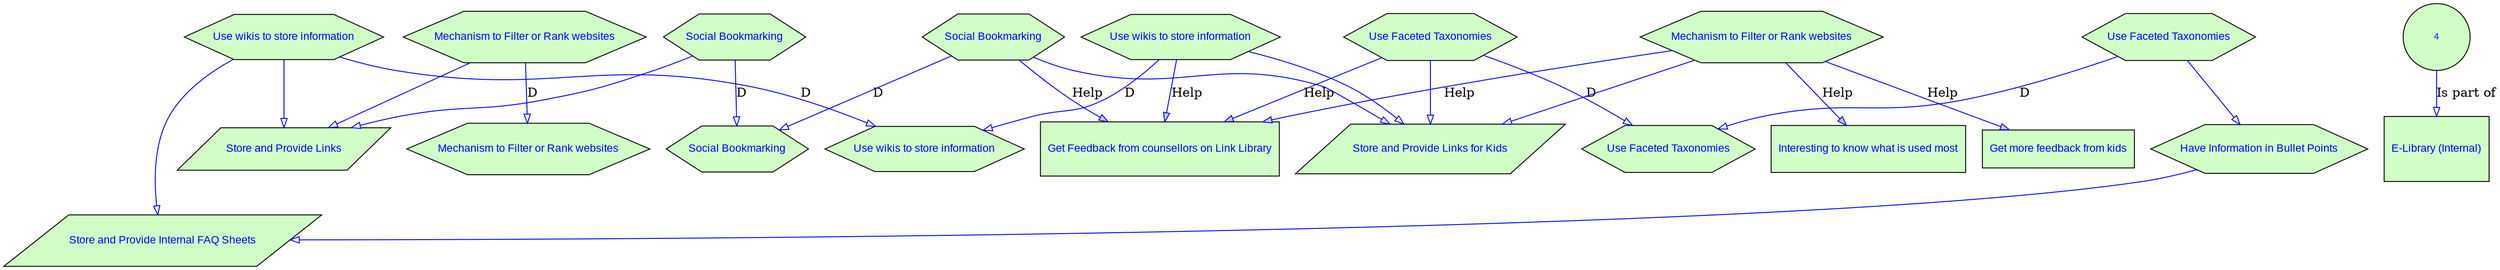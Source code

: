  digraph  RootGraph {
  node [color="#000000", fillcolor="#D1FEC7", fontcolor="#0000FF", fontname=Arial, style=filled];
  edge [color="#0000FF"];
  "Have Information in Bullet Points" [width="1.16535433070866", height="0.745826771653545", pos="316.869921259842,285.828661417323", fontsize="12", label="Have Information in Bullet Points", sides="6", shape=polygon];
  "Store and Provide Internal FAQ Sheets" [width="1.29265091863517", height="0.795477488390876", pos="291.972283464567,386.828685645064", fontsize="12", label="Store and Provide Internal FAQ Sheets", shape=parallelogram];
  "Mechanism to Filter or Rank websites" [width="1.23006889763779", height="0.787244094488189", pos="48.7744488188974,287.31968503937", fontsize="12", label="Mechanism to Filter or Rank websites", sides="6", shape=polygon];
  "Store and Provide Links" [width="1.05265748031496", height="0.64778921865536", pos="160.397480314961,395.685136281042", fontsize="12", label="Store and Provide Links", shape=parallelogram];
  "Use Faceted Taxonomies" [width="1.11983267716535", height="0.716692913385827", pos="247.642559055118,204.831496062992", fontsize="12", label="Use Faceted Taxonomies", sides="6", shape=polygon];
  "Use wikis to store information" [width="1.08833661417323", height="0.696535433070866", pos="231.263622047244,284.054173228346", fontsize="12", label="Use wikis to store information", sides="6", shape=polygon];
  "Social Bookmarking" [width="1.10802165354331", height="0.709133858267716", pos="143.593346456693,287.325354330709", fontsize="12", label="Social Bookmarking", sides="6", shape=polygon];
  "Social Bookmarking1" [width="1.10802165354331", height="0.709133858267716", pos="724.128779527559,255.594330708661", fontsize="12", label="Social Bookmarking", sides="6", shape=polygon];
  "Social Bookmarking2" [width="1.10802165354331", height="0.709133858267716", pos="408.41125984252,107.047559055118", fontsize="12", label="Social Bookmarking", sides="6", shape=polygon];
  "Use wikis to store information1" [width="1.08833661417323", height="0.696535433070866", pos="534.065787401575,258.542362204724", fontsize="12", label="Use wikis to store information", sides="6", shape=polygon];
  "Use wikis to store information2" [width="1.08833661417323", height="0.696535433070866", pos="404.80594488189,239.266771653543", fontsize="12", label="Use wikis to store information", sides="6", shape=polygon];
  "Use Faceted Taxonomies1" [width="1.11983267716535", height="0.716692913385827", pos="630.44374015748,257.00031496063", fontsize="12", label="Use Faceted Taxonomies", sides="6", shape=polygon];
  "Use Faceted Taxonomies2" [width="1.11983267716535", height="0.716692913385827", pos="404.80594488189,170.827086614173", fontsize="12", label="Use Faceted Taxonomies", sides="6", shape=polygon];
  "Mechanism to Filter or Rank websites1" [width="1.23006889763779", height="0.787244094488189", pos="411.042165354331,30.5007874015748", fontsize="12", label="Mechanism to Filter or Rank websites", sides="6", shape=polygon];
  "Store and Provide Links for Kids" [width="1.24950787401574", height="0.768927922471229", pos="673.096299212598,377.150914597214", fontsize="12", label="Store and Provide Links for Kids", shape=parallelogram];
  "Mechanism to Filter or Rank websites2" [width="1.23006889763779", height="0.787244094488189", pos="810.603188976378,258.984566929134", fontsize="12", label="Mechanism to Filter or Rank websites", sides="6", shape=polygon];
  "Interesting to know what is used most" [width="1.2098800740242", height="0.727307386652311", pos="837.779934633375,354.894247021845", fontsize="12", label="Interesting to know what is used most", shape=box];
  "Get Feedback from counsellors on Link Library" [width="1.37795275590551", height="0.828342609606396", pos="748.586456692913,455.930217235272", fontsize="12", label="Get Feedback from counsellors on Link Library", shape=box];
  "Get more feedback from kids" [width="0.960536242003203", height="0.577416819199724", pos="653.625826771653,456.459608682038", fontsize="12", label="Get more feedback from kids", shape=box];
  "4" [width="1.02805118110236", height="1.02805118110236", pos="37.009842519685,37.009842519685", fontsize="10", shape=circle];
  "E-Library (Internal)" [width="0.993110236220472", height="0.993110236220472", pos="54.4171653543306,443.230866141732", fontsize="12", label="E-Library (Internal)", shape=box];
  "Have Information in Bullet Points"->"Store and Provide Internal FAQ Sheets" [fillcolor="#FFFFFF"];
  "Mechanism to Filter or Rank websites"->"Store and Provide Links" [fillcolor="#FFFFFF"];
  "Use Faceted Taxonomies"->"Have Information in Bullet Points" [fillcolor="#FFFFFF"];
  "Use wikis to store information"->"Store and Provide Internal FAQ Sheets" [fillcolor="#FFFFFF"];
  "Use wikis to store information"->"Store and Provide Links" [fillcolor="#FFFFFF"];
  "Social Bookmarking"->"Store and Provide Links" [fillcolor="#FFFFFF"];
  "Social Bookmarking1"->"Social Bookmarking2" [fillcolor="#FFFFFF", label=D];
  "Use wikis to store information1"->"Use wikis to store information2" [fillcolor="#FFFFFF", label=D];
  "Use Faceted Taxonomies1"->"Use Faceted Taxonomies2" [fillcolor="#FFFFFF", label=D];
  "Use wikis to store information"->"Use wikis to store information2" [fillcolor="#FFFFFF", label=D];
  "Use Faceted Taxonomies"->"Use Faceted Taxonomies2" [fillcolor="#FFFFFF", label=D];
  "Social Bookmarking"->"Social Bookmarking2" [fillcolor="#FFFFFF", label=D];
  "Mechanism to Filter or Rank websites"->"Mechanism to Filter or Rank websites1" [fillcolor="#FFFFFF", label=D];
  "Use wikis to store information1"->"Store and Provide Links for Kids" [fillcolor="#FFFFFF"];
  "Use Faceted Taxonomies1"->"Store and Provide Links for Kids" [fillcolor="#FFFFFF"];
  "Social Bookmarking1"->"Store and Provide Links for Kids" [fillcolor="#FFFFFF"];
  "Mechanism to Filter or Rank websites2"->"Store and Provide Links for Kids" [fillcolor="#FFFFFF"];
  "Mechanism to Filter or Rank websites2"->"Interesting to know what is used most" [fillcolor="#CDCDCD", label=Help];
  "Mechanism to Filter or Rank websites2"->"Get Feedback from counsellors on Link Library" [fillcolor="#CDCDCD", label=Help];
  "Use Faceted Taxonomies1"->"Get Feedback from counsellors on Link Library" [fillcolor="#CDCDCD", label=Help];
  "Social Bookmarking1"->"Get Feedback from counsellors on Link Library" [fillcolor="#CDCDCD", label=Help];
  "Use wikis to store information1"->"Get Feedback from counsellors on Link Library" [fillcolor="#CDCDCD", label=Help];
  "Mechanism to Filter or Rank websites2"->"Get more feedback from kids" [fillcolor="#CDCDCD", label=Help];
  "4"->"E-Library (Internal)" [fillcolor="#FFFFFF", label="Is part of"];
}
